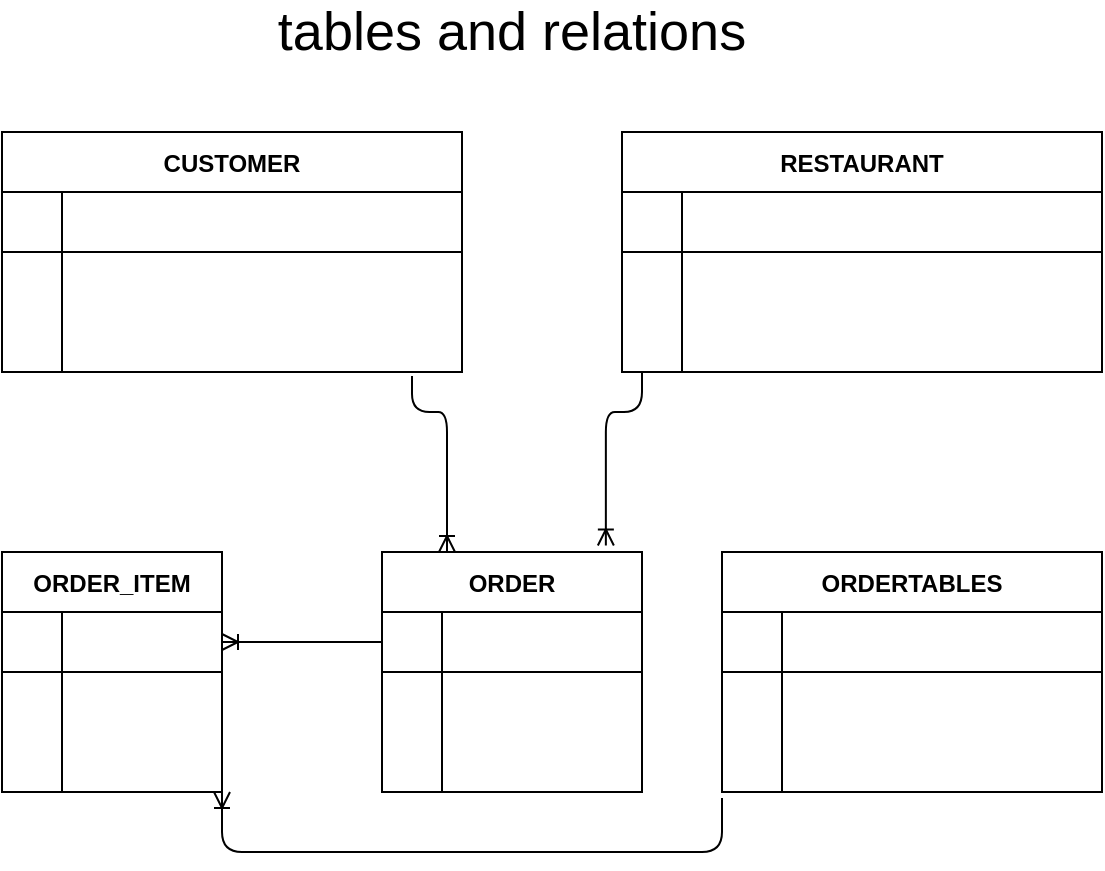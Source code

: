 <mxfile version="13.8.0" type="device"><diagram id="R2lEEEUBdFMjLlhIrx00" name="Page-1"><mxGraphModel dx="801" dy="464" grid="1" gridSize="10" guides="1" tooltips="1" connect="1" arrows="1" fold="1" page="1" pageScale="1" pageWidth="850" pageHeight="1100" math="0" shadow="0" extFonts="Permanent Marker^https://fonts.googleapis.com/css?family=Permanent+Marker"><root><mxCell id="0"/><mxCell id="1" parent="0"/><mxCell id="WgyFow9xx69quQtlcq83-114" value="" style="edgeStyle=elbowEdgeStyle;fontSize=12;html=1;endArrow=ERoneToMany;elbow=vertical;entryX=0.25;entryY=0;entryDx=0;entryDy=0;" parent="1" target="WgyFow9xx69quQtlcq83-1" edge="1"><mxGeometry width="100" height="100" relative="1" as="geometry"><mxPoint x="365" y="292" as="sourcePoint"/><mxPoint x="200" y="330" as="targetPoint"/><Array as="points"><mxPoint x="253" y="310"/><mxPoint x="410" y="550"/></Array></mxGeometry></mxCell><mxCell id="JNFX_p8XWVKPmZGVdR_Q-17" value="" style="edgeStyle=elbowEdgeStyle;fontSize=12;html=1;endArrow=ERoneToMany;elbow=vertical;exitX=0;exitY=0.5;exitDx=0;exitDy=0;entryX=1;entryY=0.5;entryDx=0;entryDy=0;" parent="1" source="WgyFow9xx69quQtlcq83-2" target="JNFX_p8XWVKPmZGVdR_Q-2" edge="1"><mxGeometry width="100" height="100" relative="1" as="geometry"><mxPoint x="231" y="510" as="sourcePoint"/><mxPoint x="231" y="598" as="targetPoint"/><Array as="points"><mxPoint x="290" y="425"/><mxPoint x="420" y="620"/></Array></mxGeometry></mxCell><mxCell id="JNFX_p8XWVKPmZGVdR_Q-18" value="" style="edgeStyle=elbowEdgeStyle;fontSize=12;html=1;endArrow=ERoneToMany;elbow=vertical;entryX=1;entryY=1;entryDx=0;entryDy=0;exitX=0;exitY=1.1;exitDx=0;exitDy=0;exitPerimeter=0;" parent="1" source="WgyFow9xx69quQtlcq83-115" target="JNFX_p8XWVKPmZGVdR_Q-1" edge="1"><mxGeometry width="100" height="100" relative="1" as="geometry"><mxPoint x="510" y="600" as="sourcePoint"/><mxPoint x="510" y="540" as="targetPoint"/><Array as="points"><mxPoint x="390" y="530"/><mxPoint x="430" y="630"/></Array></mxGeometry></mxCell><mxCell id="JNFX_p8XWVKPmZGVdR_Q-56" value="" style="edgeStyle=elbowEdgeStyle;fontSize=12;html=1;endArrow=ERoneToMany;elbow=vertical;entryX=0.861;entryY=-0.027;entryDx=0;entryDy=0;entryPerimeter=0;" parent="1" source="JNFX_p8XWVKPmZGVdR_Q-53" target="WgyFow9xx69quQtlcq83-1" edge="1"><mxGeometry width="100" height="100" relative="1" as="geometry"><mxPoint x="430" y="720" as="sourcePoint"/><mxPoint x="370" y="330" as="targetPoint"/><Array as="points"><mxPoint x="480" y="310"/><mxPoint x="420" y="370"/></Array></mxGeometry></mxCell><mxCell id="JNFX_p8XWVKPmZGVdR_Q-19" value="RESTAURANT" style="shape=table;startSize=30;container=1;collapsible=1;childLayout=tableLayout;fixedRows=1;rowLines=0;fontStyle=1;align=center;resizeLast=1;" parent="1" vertex="1"><mxGeometry x="470" y="170" width="240" height="120" as="geometry"><mxRectangle x="450" y="120" width="110" height="30" as="alternateBounds"/></mxGeometry></mxCell><mxCell id="JNFX_p8XWVKPmZGVdR_Q-20" value="" style="shape=partialRectangle;collapsible=0;dropTarget=0;pointerEvents=0;fillColor=none;points=[[0,0.5],[1,0.5]];portConstraint=eastwest;top=0;left=0;right=0;bottom=1;" parent="JNFX_p8XWVKPmZGVdR_Q-19" vertex="1"><mxGeometry y="30" width="240" height="30" as="geometry"/></mxCell><mxCell id="JNFX_p8XWVKPmZGVdR_Q-21" value="" style="shape=partialRectangle;overflow=hidden;connectable=0;fillColor=none;top=0;left=0;bottom=0;right=0;fontStyle=1;" parent="JNFX_p8XWVKPmZGVdR_Q-20" vertex="1"><mxGeometry width="30" height="30" as="geometry"/></mxCell><mxCell id="JNFX_p8XWVKPmZGVdR_Q-22" value="" style="shape=partialRectangle;overflow=hidden;connectable=0;fillColor=none;top=0;left=0;bottom=0;right=0;align=left;spacingLeft=6;fontStyle=5;" parent="JNFX_p8XWVKPmZGVdR_Q-20" vertex="1"><mxGeometry x="30" width="210" height="30" as="geometry"/></mxCell><mxCell id="JNFX_p8XWVKPmZGVdR_Q-23" value="" style="shape=partialRectangle;collapsible=0;dropTarget=0;pointerEvents=0;fillColor=none;points=[[0,0.5],[1,0.5]];portConstraint=eastwest;top=0;left=0;right=0;bottom=0;" parent="JNFX_p8XWVKPmZGVdR_Q-19" vertex="1"><mxGeometry y="60" width="240" height="30" as="geometry"/></mxCell><mxCell id="JNFX_p8XWVKPmZGVdR_Q-24" value="" style="shape=partialRectangle;overflow=hidden;connectable=0;fillColor=none;top=0;left=0;bottom=0;right=0;" parent="JNFX_p8XWVKPmZGVdR_Q-23" vertex="1"><mxGeometry width="30" height="30" as="geometry"/></mxCell><mxCell id="JNFX_p8XWVKPmZGVdR_Q-25" value="" style="shape=partialRectangle;overflow=hidden;connectable=0;fillColor=none;top=0;left=0;bottom=0;right=0;align=left;spacingLeft=6;" parent="JNFX_p8XWVKPmZGVdR_Q-23" vertex="1"><mxGeometry x="30" width="210" height="30" as="geometry"/></mxCell><mxCell id="JNFX_p8XWVKPmZGVdR_Q-53" value="" style="shape=partialRectangle;collapsible=0;dropTarget=0;pointerEvents=0;fillColor=none;points=[[0,0.5],[1,0.5]];portConstraint=eastwest;top=0;left=0;right=0;bottom=0;" parent="JNFX_p8XWVKPmZGVdR_Q-19" vertex="1"><mxGeometry y="90" width="240" height="30" as="geometry"/></mxCell><mxCell id="JNFX_p8XWVKPmZGVdR_Q-54" value="" style="shape=partialRectangle;overflow=hidden;connectable=0;fillColor=none;top=0;left=0;bottom=0;right=0;" parent="JNFX_p8XWVKPmZGVdR_Q-53" vertex="1"><mxGeometry width="30" height="30" as="geometry"/></mxCell><mxCell id="JNFX_p8XWVKPmZGVdR_Q-55" value="" style="shape=partialRectangle;overflow=hidden;connectable=0;fillColor=none;top=0;left=0;bottom=0;right=0;align=left;spacingLeft=6;" parent="JNFX_p8XWVKPmZGVdR_Q-53" vertex="1"><mxGeometry x="30" width="210" height="30" as="geometry"/></mxCell><mxCell id="PxtfNuKRZiBkaTFJyY_P-1" value="&lt;font&gt;&lt;font style=&quot;font-size: 27px&quot;&gt;tables and relations&lt;/font&gt;&lt;br&gt;&lt;/font&gt;" style="text;html=1;strokeColor=none;fillColor=none;align=center;verticalAlign=middle;whiteSpace=wrap;rounded=0;" parent="1" vertex="1"><mxGeometry x="210" y="110" width="410" height="20" as="geometry"/></mxCell><mxCell id="C-vyLk0tnHw3VtMMgP7b-2" value="CUSTOMER" style="shape=table;startSize=30;container=1;collapsible=1;childLayout=tableLayout;fixedRows=1;rowLines=0;fontStyle=1;align=center;resizeLast=1;" parent="1" vertex="1"><mxGeometry x="160" y="170" width="230" height="120" as="geometry"><mxRectangle x="450" y="120" width="110" height="30" as="alternateBounds"/></mxGeometry></mxCell><mxCell id="C-vyLk0tnHw3VtMMgP7b-3" value="" style="shape=partialRectangle;collapsible=0;dropTarget=0;pointerEvents=0;fillColor=none;points=[[0,0.5],[1,0.5]];portConstraint=eastwest;top=0;left=0;right=0;bottom=1;" parent="C-vyLk0tnHw3VtMMgP7b-2" vertex="1"><mxGeometry y="30" width="230" height="30" as="geometry"/></mxCell><mxCell id="C-vyLk0tnHw3VtMMgP7b-4" value="" style="shape=partialRectangle;overflow=hidden;connectable=0;fillColor=none;top=0;left=0;bottom=0;right=0;fontStyle=1;" parent="C-vyLk0tnHw3VtMMgP7b-3" vertex="1"><mxGeometry width="30" height="30" as="geometry"/></mxCell><mxCell id="C-vyLk0tnHw3VtMMgP7b-5" value="" style="shape=partialRectangle;overflow=hidden;connectable=0;fillColor=none;top=0;left=0;bottom=0;right=0;align=left;spacingLeft=6;fontStyle=5;" parent="C-vyLk0tnHw3VtMMgP7b-3" vertex="1"><mxGeometry x="30" width="200" height="30" as="geometry"/></mxCell><mxCell id="C-vyLk0tnHw3VtMMgP7b-6" value="" style="shape=partialRectangle;collapsible=0;dropTarget=0;pointerEvents=0;fillColor=none;points=[[0,0.5],[1,0.5]];portConstraint=eastwest;top=0;left=0;right=0;bottom=0;" parent="C-vyLk0tnHw3VtMMgP7b-2" vertex="1"><mxGeometry y="60" width="230" height="30" as="geometry"/></mxCell><mxCell id="C-vyLk0tnHw3VtMMgP7b-7" value="" style="shape=partialRectangle;overflow=hidden;connectable=0;fillColor=none;top=0;left=0;bottom=0;right=0;" parent="C-vyLk0tnHw3VtMMgP7b-6" vertex="1"><mxGeometry width="30" height="30" as="geometry"/></mxCell><mxCell id="C-vyLk0tnHw3VtMMgP7b-8" value="" style="shape=partialRectangle;overflow=hidden;connectable=0;fillColor=none;top=0;left=0;bottom=0;right=0;align=left;spacingLeft=6;" parent="C-vyLk0tnHw3VtMMgP7b-6" vertex="1"><mxGeometry x="30" width="200" height="30" as="geometry"/></mxCell><mxCell id="WgyFow9xx69quQtlcq83-87" value="" style="shape=partialRectangle;collapsible=0;dropTarget=0;pointerEvents=0;fillColor=none;points=[[0,0.5],[1,0.5]];portConstraint=eastwest;top=0;left=0;right=0;bottom=0;" parent="C-vyLk0tnHw3VtMMgP7b-2" vertex="1"><mxGeometry y="90" width="230" height="30" as="geometry"/></mxCell><mxCell id="WgyFow9xx69quQtlcq83-88" value="" style="shape=partialRectangle;overflow=hidden;connectable=0;fillColor=none;top=0;left=0;bottom=0;right=0;" parent="WgyFow9xx69quQtlcq83-87" vertex="1"><mxGeometry width="30" height="30" as="geometry"/></mxCell><mxCell id="WgyFow9xx69quQtlcq83-89" value="" style="shape=partialRectangle;overflow=hidden;connectable=0;fillColor=none;top=0;left=0;bottom=0;right=0;align=left;spacingLeft=6;" parent="WgyFow9xx69quQtlcq83-87" vertex="1"><mxGeometry x="30" width="200" height="30" as="geometry"/></mxCell><mxCell id="JNFX_p8XWVKPmZGVdR_Q-1" value="ORDER_ITEM" style="shape=table;startSize=30;container=1;collapsible=1;childLayout=tableLayout;fixedRows=1;rowLines=0;fontStyle=1;align=center;resizeLast=1;" parent="1" vertex="1"><mxGeometry x="160" y="380" width="110" height="120" as="geometry"/></mxCell><mxCell id="JNFX_p8XWVKPmZGVdR_Q-2" value="" style="shape=partialRectangle;collapsible=0;dropTarget=0;pointerEvents=0;fillColor=none;points=[[0,0.5],[1,0.5]];portConstraint=eastwest;top=0;left=0;right=0;bottom=1;" parent="JNFX_p8XWVKPmZGVdR_Q-1" vertex="1"><mxGeometry y="30" width="110" height="30" as="geometry"/></mxCell><mxCell id="JNFX_p8XWVKPmZGVdR_Q-3" value="" style="shape=partialRectangle;overflow=hidden;connectable=0;fillColor=none;top=0;left=0;bottom=0;right=0;fontStyle=1;" parent="JNFX_p8XWVKPmZGVdR_Q-2" vertex="1"><mxGeometry width="30" height="30" as="geometry"/></mxCell><mxCell id="JNFX_p8XWVKPmZGVdR_Q-4" value="" style="shape=partialRectangle;overflow=hidden;connectable=0;fillColor=none;top=0;left=0;bottom=0;right=0;align=left;spacingLeft=6;fontStyle=5;" parent="JNFX_p8XWVKPmZGVdR_Q-2" vertex="1"><mxGeometry x="30" width="80" height="30" as="geometry"/></mxCell><mxCell id="JNFX_p8XWVKPmZGVdR_Q-5" value="" style="shape=partialRectangle;collapsible=0;dropTarget=0;pointerEvents=0;fillColor=none;points=[[0,0.5],[1,0.5]];portConstraint=eastwest;top=0;left=0;right=0;bottom=0;" parent="JNFX_p8XWVKPmZGVdR_Q-1" vertex="1"><mxGeometry y="60" width="110" height="30" as="geometry"/></mxCell><mxCell id="JNFX_p8XWVKPmZGVdR_Q-6" value="" style="shape=partialRectangle;overflow=hidden;connectable=0;fillColor=none;top=0;left=0;bottom=0;right=0;fontStyle=1" parent="JNFX_p8XWVKPmZGVdR_Q-5" vertex="1"><mxGeometry width="30" height="30" as="geometry"/></mxCell><mxCell id="JNFX_p8XWVKPmZGVdR_Q-7" value="" style="shape=partialRectangle;overflow=hidden;connectable=0;fillColor=none;top=0;left=0;bottom=0;right=0;align=left;spacingLeft=6;fontStyle=1" parent="JNFX_p8XWVKPmZGVdR_Q-5" vertex="1"><mxGeometry x="30" width="80" height="30" as="geometry"/></mxCell><mxCell id="JNFX_p8XWVKPmZGVdR_Q-8" value="" style="shape=partialRectangle;collapsible=0;dropTarget=0;pointerEvents=0;fillColor=none;points=[[0,0.5],[1,0.5]];portConstraint=eastwest;top=0;left=0;right=0;bottom=0;" parent="JNFX_p8XWVKPmZGVdR_Q-1" vertex="1"><mxGeometry y="90" width="110" height="30" as="geometry"/></mxCell><mxCell id="JNFX_p8XWVKPmZGVdR_Q-9" value="" style="shape=partialRectangle;overflow=hidden;connectable=0;fillColor=none;top=0;left=0;bottom=0;right=0;fontStyle=1" parent="JNFX_p8XWVKPmZGVdR_Q-8" vertex="1"><mxGeometry width="30" height="30" as="geometry"/></mxCell><mxCell id="JNFX_p8XWVKPmZGVdR_Q-10" value="" style="shape=partialRectangle;overflow=hidden;connectable=0;fillColor=none;top=0;left=0;bottom=0;right=0;align=left;spacingLeft=6;fontStyle=1" parent="JNFX_p8XWVKPmZGVdR_Q-8" vertex="1"><mxGeometry x="30" width="80" height="30" as="geometry"/></mxCell><mxCell id="WgyFow9xx69quQtlcq83-18" value="ORDERTABLES" style="shape=table;startSize=30;container=1;collapsible=1;childLayout=tableLayout;fixedRows=1;rowLines=0;fontStyle=1;align=center;resizeLast=1;" parent="1" vertex="1"><mxGeometry x="520" y="380" width="190" height="120" as="geometry"/></mxCell><mxCell id="WgyFow9xx69quQtlcq83-19" value="" style="shape=partialRectangle;collapsible=0;dropTarget=0;pointerEvents=0;fillColor=none;points=[[0,0.5],[1,0.5]];portConstraint=eastwest;top=0;left=0;right=0;bottom=1;" parent="WgyFow9xx69quQtlcq83-18" vertex="1"><mxGeometry y="30" width="190" height="30" as="geometry"/></mxCell><mxCell id="WgyFow9xx69quQtlcq83-20" value="" style="shape=partialRectangle;overflow=hidden;connectable=0;fillColor=none;top=0;left=0;bottom=0;right=0;fontStyle=1;" parent="WgyFow9xx69quQtlcq83-19" vertex="1"><mxGeometry width="30" height="30" as="geometry"/></mxCell><mxCell id="WgyFow9xx69quQtlcq83-21" value="" style="shape=partialRectangle;overflow=hidden;connectable=0;fillColor=none;top=0;left=0;bottom=0;right=0;align=left;spacingLeft=6;fontStyle=5;" parent="WgyFow9xx69quQtlcq83-19" vertex="1"><mxGeometry x="30" width="160" height="30" as="geometry"/></mxCell><mxCell id="WgyFow9xx69quQtlcq83-22" value="" style="shape=partialRectangle;collapsible=0;dropTarget=0;pointerEvents=0;fillColor=none;points=[[0,0.5],[1,0.5]];portConstraint=eastwest;top=0;left=0;right=0;bottom=0;" parent="WgyFow9xx69quQtlcq83-18" vertex="1"><mxGeometry y="60" width="190" height="30" as="geometry"/></mxCell><mxCell id="WgyFow9xx69quQtlcq83-23" value="" style="shape=partialRectangle;overflow=hidden;connectable=0;fillColor=none;top=0;left=0;bottom=0;right=0;fontStyle=1" parent="WgyFow9xx69quQtlcq83-22" vertex="1"><mxGeometry width="30" height="30" as="geometry"/></mxCell><mxCell id="WgyFow9xx69quQtlcq83-24" value="" style="shape=partialRectangle;overflow=hidden;connectable=0;fillColor=none;top=0;left=0;bottom=0;right=0;align=left;spacingLeft=6;fontStyle=1" parent="WgyFow9xx69quQtlcq83-22" vertex="1"><mxGeometry x="30" width="160" height="30" as="geometry"/></mxCell><mxCell id="WgyFow9xx69quQtlcq83-115" value="" style="shape=partialRectangle;collapsible=0;dropTarget=0;pointerEvents=0;fillColor=none;points=[[0,0.5],[1,0.5]];portConstraint=eastwest;top=0;left=0;right=0;bottom=0;" parent="WgyFow9xx69quQtlcq83-18" vertex="1"><mxGeometry y="90" width="190" height="30" as="geometry"/></mxCell><mxCell id="WgyFow9xx69quQtlcq83-116" value="" style="shape=partialRectangle;overflow=hidden;connectable=0;fillColor=none;top=0;left=0;bottom=0;right=0;fontStyle=1" parent="WgyFow9xx69quQtlcq83-115" vertex="1"><mxGeometry width="30" height="30" as="geometry"/></mxCell><mxCell id="WgyFow9xx69quQtlcq83-117" value="" style="shape=partialRectangle;overflow=hidden;connectable=0;fillColor=none;top=0;left=0;bottom=0;right=0;align=left;spacingLeft=6;fontStyle=0" parent="WgyFow9xx69quQtlcq83-115" vertex="1"><mxGeometry x="30" width="160" height="30" as="geometry"/></mxCell><mxCell id="WgyFow9xx69quQtlcq83-1" value="ORDER" style="shape=table;startSize=30;container=1;collapsible=1;childLayout=tableLayout;fixedRows=1;rowLines=0;fontStyle=1;align=center;resizeLast=1;" parent="1" vertex="1"><mxGeometry x="350" y="380" width="130" height="120" as="geometry"/></mxCell><mxCell id="WgyFow9xx69quQtlcq83-2" value="" style="shape=partialRectangle;collapsible=0;dropTarget=0;pointerEvents=0;fillColor=none;points=[[0,0.5],[1,0.5]];portConstraint=eastwest;top=0;left=0;right=0;bottom=1;" parent="WgyFow9xx69quQtlcq83-1" vertex="1"><mxGeometry y="30" width="130" height="30" as="geometry"/></mxCell><mxCell id="WgyFow9xx69quQtlcq83-3" value="" style="shape=partialRectangle;overflow=hidden;connectable=0;fillColor=none;top=0;left=0;bottom=0;right=0;fontStyle=1;" parent="WgyFow9xx69quQtlcq83-2" vertex="1"><mxGeometry width="30" height="30" as="geometry"/></mxCell><mxCell id="WgyFow9xx69quQtlcq83-4" value="" style="shape=partialRectangle;overflow=hidden;connectable=0;fillColor=none;top=0;left=0;bottom=0;right=0;align=left;spacingLeft=6;fontStyle=5;" parent="WgyFow9xx69quQtlcq83-2" vertex="1"><mxGeometry x="30" width="100" height="30" as="geometry"/></mxCell><mxCell id="WgyFow9xx69quQtlcq83-104" value="" style="shape=partialRectangle;collapsible=0;dropTarget=0;pointerEvents=0;fillColor=none;points=[[0,0.5],[1,0.5]];portConstraint=eastwest;top=0;left=0;right=0;bottom=0;" parent="WgyFow9xx69quQtlcq83-1" vertex="1"><mxGeometry y="60" width="130" height="30" as="geometry"/></mxCell><mxCell id="WgyFow9xx69quQtlcq83-105" value="" style="shape=partialRectangle;overflow=hidden;connectable=0;fillColor=none;top=0;left=0;bottom=0;right=0;fontStyle=1" parent="WgyFow9xx69quQtlcq83-104" vertex="1"><mxGeometry width="30" height="30" as="geometry"/></mxCell><mxCell id="WgyFow9xx69quQtlcq83-106" value="" style="shape=partialRectangle;overflow=hidden;connectable=0;fillColor=none;top=0;left=0;bottom=0;right=0;align=left;spacingLeft=6;fontStyle=1" parent="WgyFow9xx69quQtlcq83-104" vertex="1"><mxGeometry x="30" width="100" height="30" as="geometry"/></mxCell><mxCell id="WgyFow9xx69quQtlcq83-107" value="" style="shape=partialRectangle;collapsible=0;dropTarget=0;pointerEvents=0;fillColor=none;points=[[0,0.5],[1,0.5]];portConstraint=eastwest;top=0;left=0;right=0;bottom=0;" parent="WgyFow9xx69quQtlcq83-1" vertex="1"><mxGeometry y="90" width="130" height="30" as="geometry"/></mxCell><mxCell id="WgyFow9xx69quQtlcq83-108" value="" style="shape=partialRectangle;overflow=hidden;connectable=0;fillColor=none;top=0;left=0;bottom=0;right=0;fontStyle=1" parent="WgyFow9xx69quQtlcq83-107" vertex="1"><mxGeometry width="30" height="30" as="geometry"/></mxCell><mxCell id="WgyFow9xx69quQtlcq83-109" value="" style="shape=partialRectangle;overflow=hidden;connectable=0;fillColor=none;top=0;left=0;bottom=0;right=0;align=left;spacingLeft=6;fontStyle=1" parent="WgyFow9xx69quQtlcq83-107" vertex="1"><mxGeometry x="30" width="100" height="30" as="geometry"/></mxCell></root></mxGraphModel></diagram></mxfile>